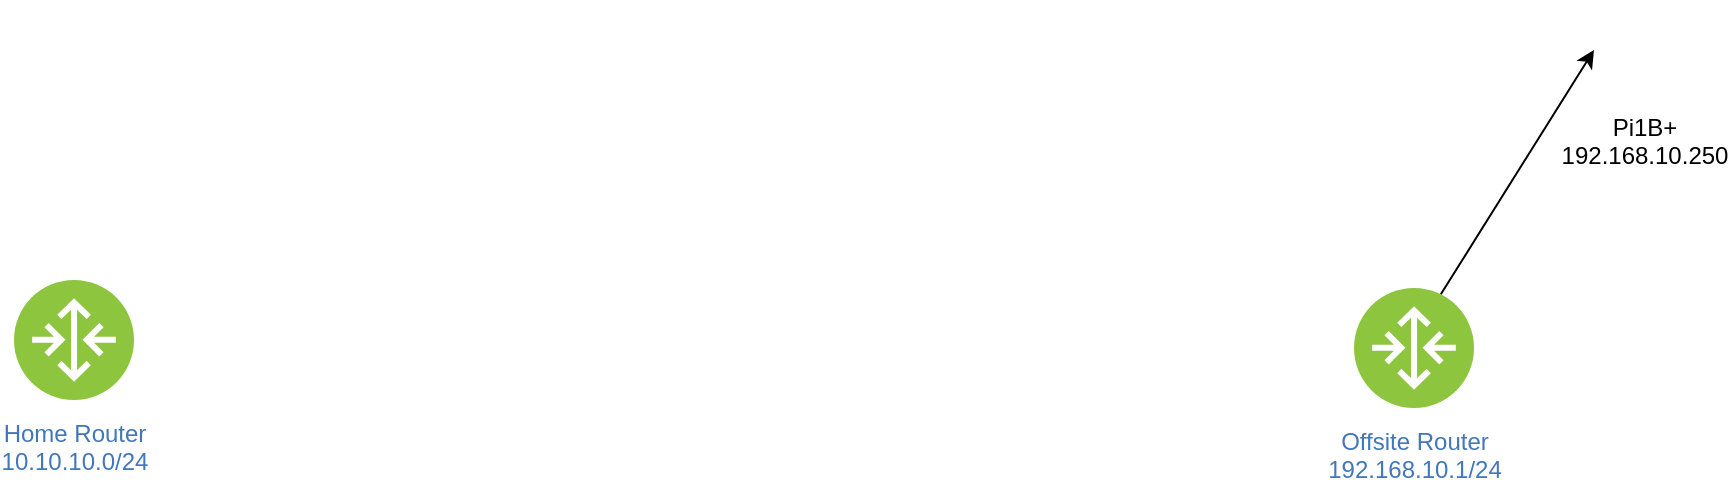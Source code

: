 <mxfile version="23.1.7" type="github">
  <diagram id="l8hXMBHkgcEJcSW0mbfh" name="Page-1">
    <mxGraphModel dx="1434" dy="746" grid="1" gridSize="10" guides="1" tooltips="1" connect="1" arrows="1" fold="1" page="1" pageScale="1" pageWidth="1169" pageHeight="827" math="0" shadow="0">
      <root>
        <mxCell id="0" />
        <mxCell id="1" parent="0" />
        <mxCell id="5lbM_MutUm4mmqYNjp2k-3" value="&lt;div&gt;Home Router&lt;/div&gt;&lt;div&gt;10.10.10.0/24&lt;br&gt;&lt;/div&gt;" style="image;aspect=fixed;perimeter=ellipsePerimeter;html=1;align=center;shadow=0;dashed=0;fontColor=#4277BB;labelBackgroundColor=default;fontSize=12;spacingTop=3;image=img/lib/ibm/vpc/Router.svg;" vertex="1" parent="1">
          <mxGeometry x="240" y="380" width="60" height="60" as="geometry" />
        </mxCell>
        <mxCell id="5lbM_MutUm4mmqYNjp2k-8" style="rounded=0;orthogonalLoop=1;jettySize=auto;html=1;exitX=0.75;exitY=0;exitDx=0;exitDy=0;entryX=0;entryY=0.5;entryDx=0;entryDy=0;" edge="1" parent="1" source="5lbM_MutUm4mmqYNjp2k-4" target="5lbM_MutUm4mmqYNjp2k-5">
          <mxGeometry relative="1" as="geometry" />
        </mxCell>
        <mxCell id="5lbM_MutUm4mmqYNjp2k-4" value="&lt;div&gt;Offsite Router&lt;/div&gt;&lt;div&gt;192.168.10.1/24&lt;br&gt;&lt;/div&gt;" style="image;aspect=fixed;perimeter=ellipsePerimeter;html=1;align=center;shadow=0;dashed=0;fontColor=#4277BB;labelBackgroundColor=default;fontSize=12;spacingTop=3;image=img/lib/ibm/vpc/Router.svg;" vertex="1" parent="1">
          <mxGeometry x="910" y="384" width="60" height="60" as="geometry" />
        </mxCell>
        <mxCell id="5lbM_MutUm4mmqYNjp2k-5" value="&lt;div&gt;Pi1B+&lt;/div&gt;&lt;div&gt;192.168.10.250&lt;br&gt;&lt;/div&gt;" style="shape=image;html=1;verticalAlign=top;verticalLabelPosition=bottom;labelBackgroundColor=#ffffff;imageAspect=0;aspect=fixed;image=https://cdn1.iconfinder.com/data/icons/fruit-136/64/Fruit_iconfree_Filled_Outline_raspberry-healthy-organic-food-fruit_icon-128.png" vertex="1" parent="1">
          <mxGeometry x="1030" y="240" width="50" height="50" as="geometry" />
        </mxCell>
      </root>
    </mxGraphModel>
  </diagram>
</mxfile>
